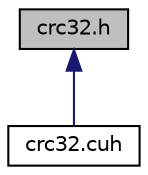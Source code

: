 digraph "crc32.h"
{
 // LATEX_PDF_SIZE
  bgcolor="transparent";
  edge [fontname="Helvetica",fontsize="10",labelfontname="Helvetica",labelfontsize="10"];
  node [fontname="Helvetica",fontsize="10",shape=record];
  Node1 [label="crc32.h",height=0.2,width=0.4,color="black", fillcolor="grey75", style="filled", fontcolor="black",tooltip="CRC32 hash function support."];
  Node1 -> Node2 [dir="back",color="midnightblue",fontsize="10",style="solid",fontname="Helvetica"];
  Node2 [label="crc32.cuh",height=0.2,width=0.4,color="black",URL="$crc32_8cuh.html",tooltip="CRC32 CUDA hash function support."];
}
